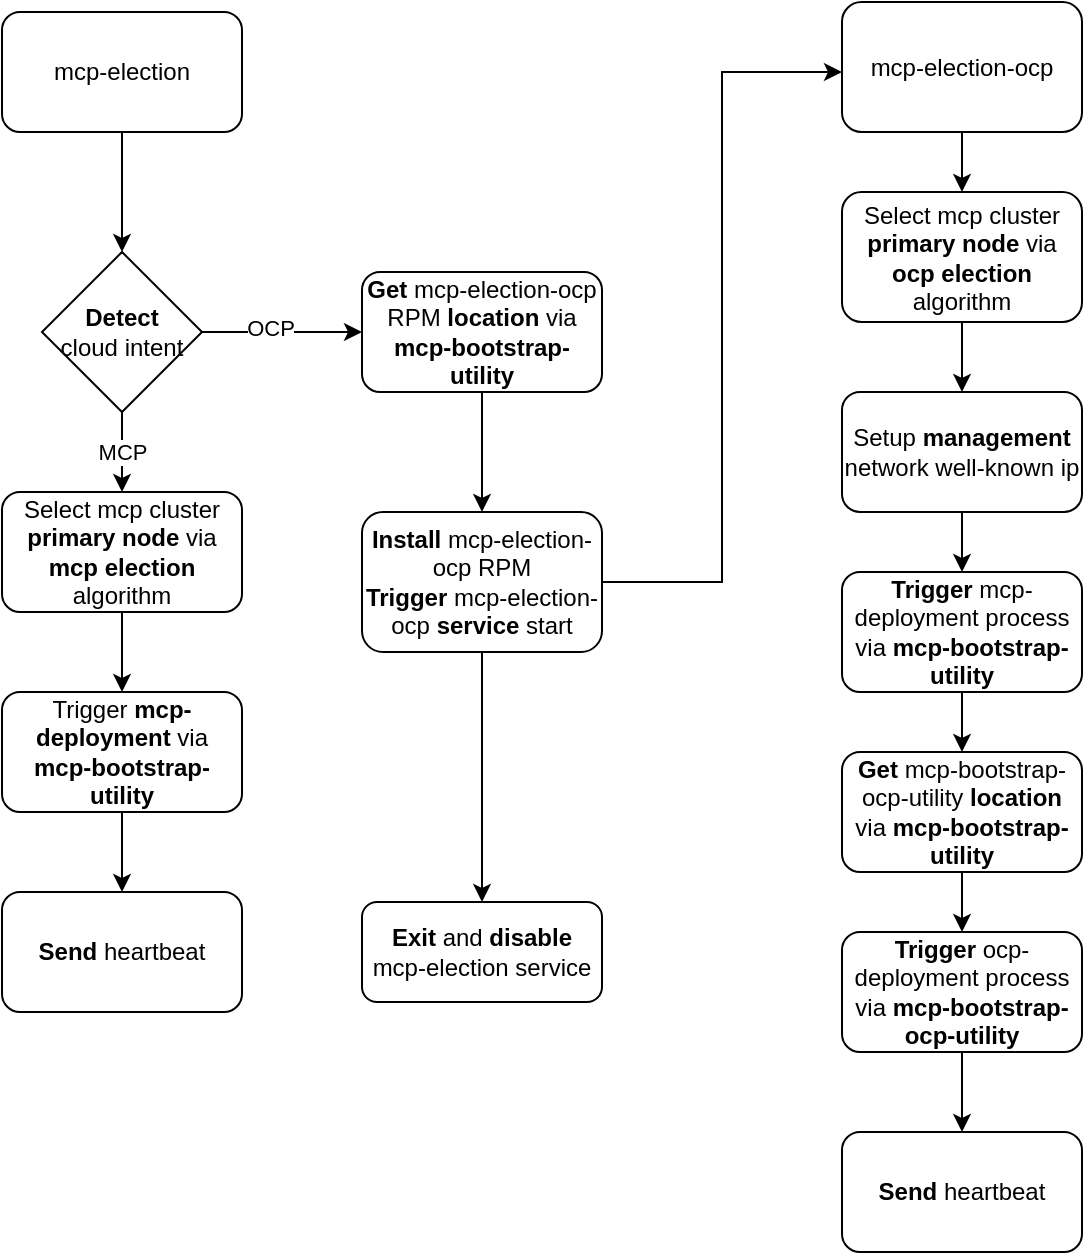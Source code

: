 <mxfile version="20.8.3" type="github">
  <diagram id="9tvMCfCQ81pBm4aX68M5" name="Page-1">
    <mxGraphModel dx="1155" dy="637" grid="1" gridSize="10" guides="1" tooltips="1" connect="1" arrows="1" fold="1" page="1" pageScale="1" pageWidth="3300" pageHeight="4681" math="0" shadow="0">
      <root>
        <mxCell id="0" />
        <mxCell id="1" parent="0" />
        <mxCell id="ky9qzhBy2XdrOydeyLNW-6" style="edgeStyle=orthogonalEdgeStyle;rounded=0;orthogonalLoop=1;jettySize=auto;html=1;entryX=0.5;entryY=0;entryDx=0;entryDy=0;" edge="1" parent="1" source="ky9qzhBy2XdrOydeyLNW-1" target="ky9qzhBy2XdrOydeyLNW-5">
          <mxGeometry relative="1" as="geometry" />
        </mxCell>
        <mxCell id="ky9qzhBy2XdrOydeyLNW-1" value="mcp-election" style="rounded=1;whiteSpace=wrap;html=1;" vertex="1" parent="1">
          <mxGeometry x="330" y="230" width="120" height="60" as="geometry" />
        </mxCell>
        <mxCell id="ky9qzhBy2XdrOydeyLNW-10" style="edgeStyle=orthogonalEdgeStyle;rounded=0;orthogonalLoop=1;jettySize=auto;html=1;entryX=0;entryY=0.5;entryDx=0;entryDy=0;" edge="1" parent="1" source="ky9qzhBy2XdrOydeyLNW-5" target="ky9qzhBy2XdrOydeyLNW-9">
          <mxGeometry relative="1" as="geometry" />
        </mxCell>
        <mxCell id="ky9qzhBy2XdrOydeyLNW-12" value="OCP" style="edgeLabel;html=1;align=center;verticalAlign=middle;resizable=0;points=[];" vertex="1" connectable="0" parent="ky9qzhBy2XdrOydeyLNW-10">
          <mxGeometry x="-0.15" y="2" relative="1" as="geometry">
            <mxPoint as="offset" />
          </mxGeometry>
        </mxCell>
        <mxCell id="ky9qzhBy2XdrOydeyLNW-16" value="MCP" style="edgeStyle=orthogonalEdgeStyle;rounded=0;orthogonalLoop=1;jettySize=auto;html=1;entryX=0.5;entryY=0;entryDx=0;entryDy=0;" edge="1" parent="1" source="ky9qzhBy2XdrOydeyLNW-5" target="ky9qzhBy2XdrOydeyLNW-15">
          <mxGeometry relative="1" as="geometry" />
        </mxCell>
        <mxCell id="ky9qzhBy2XdrOydeyLNW-5" value="&lt;b&gt;Detect&lt;/b&gt;&lt;br&gt;cloud intent" style="rhombus;whiteSpace=wrap;html=1;" vertex="1" parent="1">
          <mxGeometry x="350" y="350" width="80" height="80" as="geometry" />
        </mxCell>
        <mxCell id="ky9qzhBy2XdrOydeyLNW-14" style="edgeStyle=orthogonalEdgeStyle;rounded=0;orthogonalLoop=1;jettySize=auto;html=1;entryX=0.5;entryY=0;entryDx=0;entryDy=0;" edge="1" parent="1" source="ky9qzhBy2XdrOydeyLNW-9" target="ky9qzhBy2XdrOydeyLNW-13">
          <mxGeometry relative="1" as="geometry" />
        </mxCell>
        <mxCell id="ky9qzhBy2XdrOydeyLNW-9" value="&lt;b&gt;Get &lt;/b&gt;mcp-election-ocp RPM &lt;b&gt;location &lt;/b&gt;via &lt;b&gt;mcp-bootstrap-utility&lt;/b&gt;" style="rounded=1;whiteSpace=wrap;html=1;" vertex="1" parent="1">
          <mxGeometry x="510" y="360" width="120" height="60" as="geometry" />
        </mxCell>
        <mxCell id="ky9qzhBy2XdrOydeyLNW-22" style="edgeStyle=orthogonalEdgeStyle;rounded=0;orthogonalLoop=1;jettySize=auto;html=1;" edge="1" parent="1" source="ky9qzhBy2XdrOydeyLNW-13" target="ky9qzhBy2XdrOydeyLNW-21">
          <mxGeometry relative="1" as="geometry" />
        </mxCell>
        <mxCell id="ky9qzhBy2XdrOydeyLNW-24" style="edgeStyle=orthogonalEdgeStyle;rounded=0;orthogonalLoop=1;jettySize=auto;html=1;" edge="1" parent="1" source="ky9qzhBy2XdrOydeyLNW-13" target="ky9qzhBy2XdrOydeyLNW-23">
          <mxGeometry relative="1" as="geometry">
            <Array as="points">
              <mxPoint x="690" y="515" />
              <mxPoint x="690" y="260" />
            </Array>
          </mxGeometry>
        </mxCell>
        <mxCell id="ky9qzhBy2XdrOydeyLNW-13" value="&lt;span style=&quot;background-color: initial;&quot;&gt;&lt;b&gt;Install &lt;/b&gt;mcp-election-ocp RPM&lt;/span&gt;&lt;br&gt;&lt;span style=&quot;background-color: initial;&quot;&gt;&lt;b&gt;Trigger &lt;/b&gt;mcp-election-ocp &lt;b&gt;service &lt;/b&gt;start&lt;/span&gt;" style="rounded=1;whiteSpace=wrap;html=1;align=center;" vertex="1" parent="1">
          <mxGeometry x="510" y="480" width="120" height="70" as="geometry" />
        </mxCell>
        <mxCell id="ky9qzhBy2XdrOydeyLNW-18" style="edgeStyle=orthogonalEdgeStyle;rounded=0;orthogonalLoop=1;jettySize=auto;html=1;" edge="1" parent="1" source="ky9qzhBy2XdrOydeyLNW-15" target="ky9qzhBy2XdrOydeyLNW-17">
          <mxGeometry relative="1" as="geometry" />
        </mxCell>
        <mxCell id="ky9qzhBy2XdrOydeyLNW-15" value="Select mcp cluster &lt;b&gt;primary node&lt;/b&gt; via &lt;b&gt;mcp election&lt;/b&gt; algorithm" style="rounded=1;whiteSpace=wrap;html=1;" vertex="1" parent="1">
          <mxGeometry x="330" y="470" width="120" height="60" as="geometry" />
        </mxCell>
        <mxCell id="ky9qzhBy2XdrOydeyLNW-20" value="" style="edgeStyle=orthogonalEdgeStyle;rounded=0;orthogonalLoop=1;jettySize=auto;html=1;" edge="1" parent="1" source="ky9qzhBy2XdrOydeyLNW-17" target="ky9qzhBy2XdrOydeyLNW-19">
          <mxGeometry relative="1" as="geometry" />
        </mxCell>
        <mxCell id="ky9qzhBy2XdrOydeyLNW-17" value="Trigger&lt;b&gt; mcp-deployment&lt;/b&gt; via &lt;b&gt;mcp-bootstrap-utility&lt;/b&gt;" style="rounded=1;whiteSpace=wrap;html=1;" vertex="1" parent="1">
          <mxGeometry x="330" y="570" width="120" height="60" as="geometry" />
        </mxCell>
        <mxCell id="ky9qzhBy2XdrOydeyLNW-19" value="&lt;b&gt;Send &lt;/b&gt;heartbeat" style="whiteSpace=wrap;html=1;rounded=1;" vertex="1" parent="1">
          <mxGeometry x="330" y="670" width="120" height="60" as="geometry" />
        </mxCell>
        <mxCell id="ky9qzhBy2XdrOydeyLNW-21" value="&lt;div&gt;&lt;b&gt;Exit &lt;/b&gt;and &lt;b&gt;disable &lt;/b&gt;mcp-election service&lt;/div&gt;" style="rounded=1;whiteSpace=wrap;html=1;align=center;" vertex="1" parent="1">
          <mxGeometry x="510" y="675" width="120" height="50" as="geometry" />
        </mxCell>
        <mxCell id="ky9qzhBy2XdrOydeyLNW-26" style="edgeStyle=orthogonalEdgeStyle;rounded=0;orthogonalLoop=1;jettySize=auto;html=1;" edge="1" parent="1" source="ky9qzhBy2XdrOydeyLNW-23" target="ky9qzhBy2XdrOydeyLNW-25">
          <mxGeometry relative="1" as="geometry" />
        </mxCell>
        <mxCell id="ky9qzhBy2XdrOydeyLNW-23" value="mcp-election-ocp" style="rounded=1;whiteSpace=wrap;html=1;align=center;" vertex="1" parent="1">
          <mxGeometry x="750" y="225" width="120" height="65" as="geometry" />
        </mxCell>
        <mxCell id="ky9qzhBy2XdrOydeyLNW-28" value="" style="edgeStyle=orthogonalEdgeStyle;rounded=0;orthogonalLoop=1;jettySize=auto;html=1;" edge="1" parent="1" source="ky9qzhBy2XdrOydeyLNW-25" target="ky9qzhBy2XdrOydeyLNW-27">
          <mxGeometry relative="1" as="geometry" />
        </mxCell>
        <mxCell id="ky9qzhBy2XdrOydeyLNW-25" value="Select mcp cluster &lt;b&gt;primary node &lt;/b&gt;via &lt;b&gt;ocp election&lt;/b&gt; algorithm" style="rounded=1;whiteSpace=wrap;html=1;align=center;" vertex="1" parent="1">
          <mxGeometry x="750" y="320" width="120" height="65" as="geometry" />
        </mxCell>
        <mxCell id="ky9qzhBy2XdrOydeyLNW-30" value="" style="edgeStyle=orthogonalEdgeStyle;rounded=0;orthogonalLoop=1;jettySize=auto;html=1;" edge="1" parent="1" source="ky9qzhBy2XdrOydeyLNW-27" target="ky9qzhBy2XdrOydeyLNW-29">
          <mxGeometry relative="1" as="geometry" />
        </mxCell>
        <mxCell id="ky9qzhBy2XdrOydeyLNW-27" value="Setup &lt;b&gt;management &lt;/b&gt;network well-known ip" style="whiteSpace=wrap;html=1;rounded=1;" vertex="1" parent="1">
          <mxGeometry x="750" y="420" width="120" height="60" as="geometry" />
        </mxCell>
        <mxCell id="ky9qzhBy2XdrOydeyLNW-32" value="" style="edgeStyle=orthogonalEdgeStyle;rounded=0;orthogonalLoop=1;jettySize=auto;html=1;" edge="1" parent="1" source="ky9qzhBy2XdrOydeyLNW-29" target="ky9qzhBy2XdrOydeyLNW-31">
          <mxGeometry relative="1" as="geometry" />
        </mxCell>
        <mxCell id="ky9qzhBy2XdrOydeyLNW-29" value="&lt;b&gt;Trigger &lt;/b&gt;mcp-deployment process via &lt;b&gt;mcp-bootstrap-utility&lt;/b&gt;" style="whiteSpace=wrap;html=1;rounded=1;" vertex="1" parent="1">
          <mxGeometry x="750" y="510" width="120" height="60" as="geometry" />
        </mxCell>
        <mxCell id="ky9qzhBy2XdrOydeyLNW-34" value="" style="edgeStyle=orthogonalEdgeStyle;rounded=0;orthogonalLoop=1;jettySize=auto;html=1;" edge="1" parent="1" source="ky9qzhBy2XdrOydeyLNW-31" target="ky9qzhBy2XdrOydeyLNW-33">
          <mxGeometry relative="1" as="geometry" />
        </mxCell>
        <mxCell id="ky9qzhBy2XdrOydeyLNW-31" value="&lt;b&gt;Get &lt;/b&gt;mcp-bootstrap-ocp-utility &lt;b&gt;location &lt;/b&gt;via &lt;b&gt;mcp-bootstrap-utility&lt;/b&gt;" style="whiteSpace=wrap;html=1;rounded=1;" vertex="1" parent="1">
          <mxGeometry x="750" y="600" width="120" height="60" as="geometry" />
        </mxCell>
        <mxCell id="ky9qzhBy2XdrOydeyLNW-36" value="" style="edgeStyle=orthogonalEdgeStyle;rounded=0;orthogonalLoop=1;jettySize=auto;html=1;" edge="1" parent="1" source="ky9qzhBy2XdrOydeyLNW-33" target="ky9qzhBy2XdrOydeyLNW-35">
          <mxGeometry relative="1" as="geometry" />
        </mxCell>
        <mxCell id="ky9qzhBy2XdrOydeyLNW-33" value="&lt;b&gt;Trigger &lt;/b&gt;ocp-deployment process via &lt;b&gt;mcp-bootstrap-ocp-utility&lt;/b&gt;" style="whiteSpace=wrap;html=1;rounded=1;" vertex="1" parent="1">
          <mxGeometry x="750" y="690" width="120" height="60" as="geometry" />
        </mxCell>
        <mxCell id="ky9qzhBy2XdrOydeyLNW-35" value="&lt;b style=&quot;border-color: var(--border-color);&quot;&gt;Send&amp;nbsp;&lt;/b&gt;heartbeat" style="whiteSpace=wrap;html=1;rounded=1;" vertex="1" parent="1">
          <mxGeometry x="750" y="790" width="120" height="60" as="geometry" />
        </mxCell>
      </root>
    </mxGraphModel>
  </diagram>
</mxfile>

